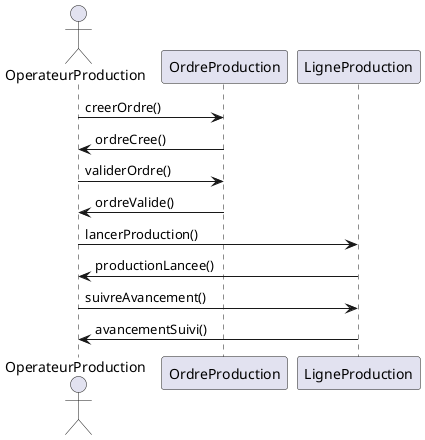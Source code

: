 @startuml
actor OperateurProduction as OP
participant OrdreProduction as OPD
participant LigneProduction as LP

OP -> OPD: creerOrdre()
OPD -> OP: ordreCree()
OP -> OPD: validerOrdre()
OPD -> OP: ordreValide()
OP -> LP: lancerProduction()
LP -> OP: productionLancee()
OP -> LP: suivreAvancement()
LP -> OP: avancementSuivi()
@enduml

